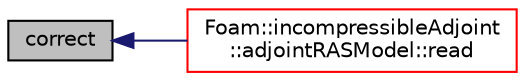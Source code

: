 digraph "correct"
{
  bgcolor="transparent";
  edge [fontname="Helvetica",fontsize="10",labelfontname="Helvetica",labelfontsize="10"];
  node [fontname="Helvetica",fontsize="10",shape=record];
  rankdir="LR";
  Node1 [label="correct",height=0.2,width=0.4,color="black", fillcolor="grey75", style="filled" fontcolor="black"];
  Node1 -> Node2 [dir="back",color="midnightblue",fontsize="10",style="solid",fontname="Helvetica"];
  Node2 [label="Foam::incompressibleAdjoint\l::adjointRASModel::read",height=0.2,width=0.4,color="red",URL="$classFoam_1_1incompressibleAdjoint_1_1adjointRASModel.html#af816873151ddb0126e98bb2f914d8ed5",tooltip="Read adjointRASProperties dictionary. "];
}
